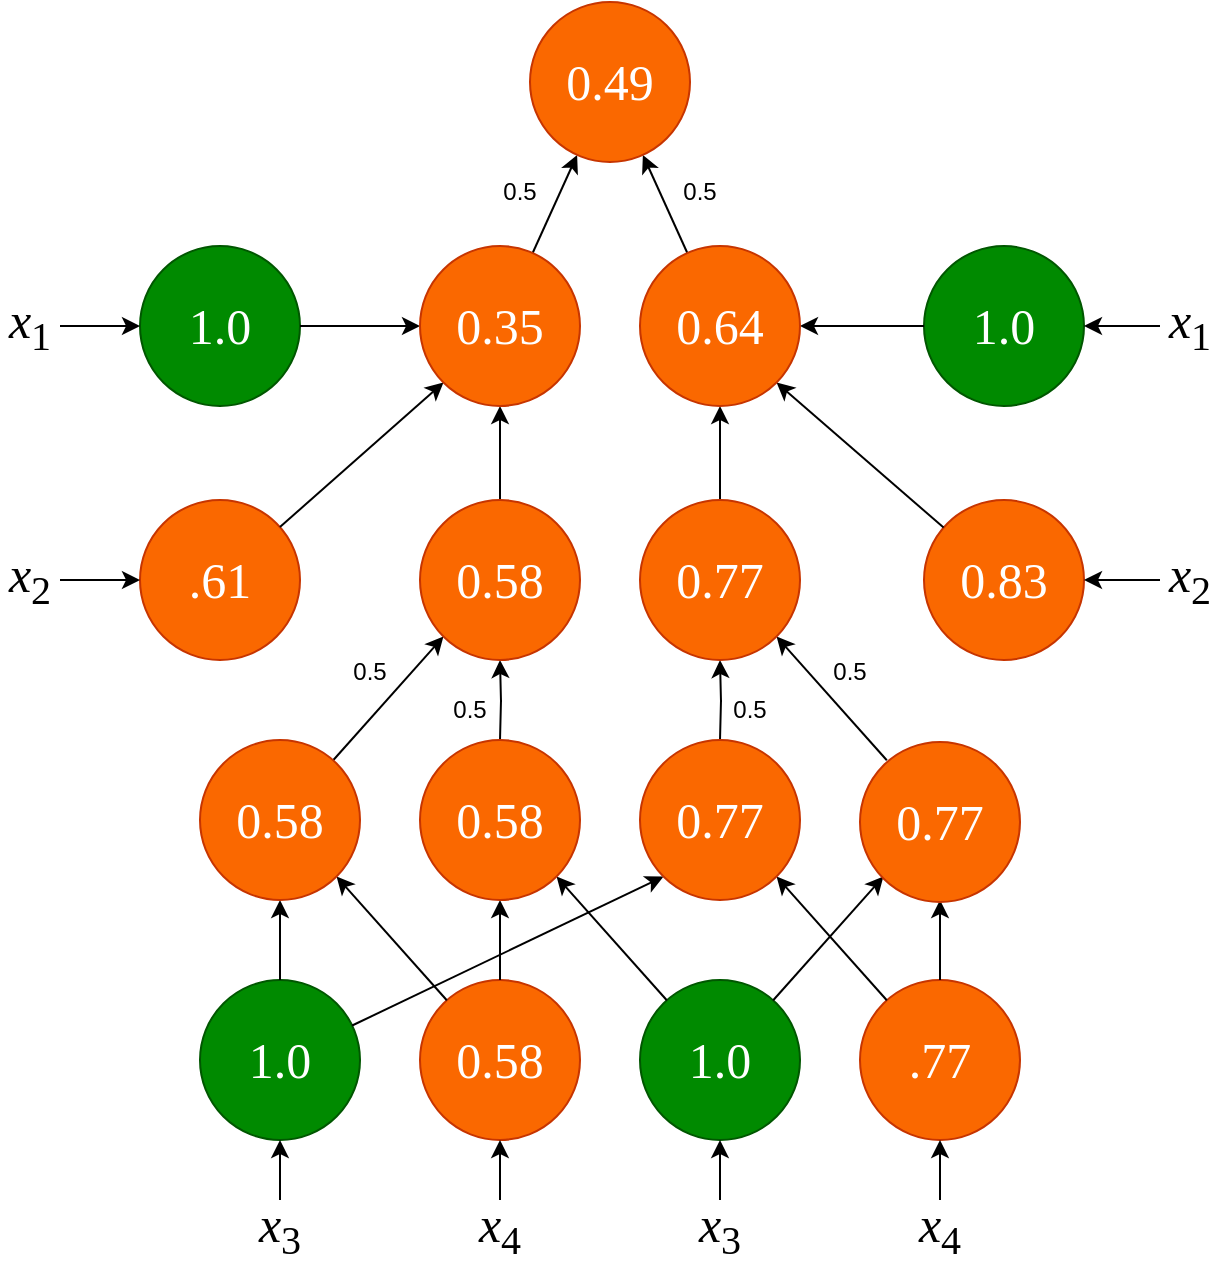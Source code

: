 <mxfile version="21.2.8" type="device">
  <diagram name="Page-1" id="Inq1Hw6wfs_KIvEQWjql">
    <mxGraphModel dx="186" dy="606" grid="1" gridSize="10" guides="1" tooltips="1" connect="1" arrows="1" fold="1" page="1" pageScale="1" pageWidth="850" pageHeight="1100" math="0" shadow="0">
      <root>
        <mxCell id="0" />
        <mxCell id="1" parent="0" />
        <mxCell id="gyXMwO3ofP4Fgjw1sUbA-225" value="" style="group;fontFamily=Times New Roman;fontSize=25;fillColor=default;container=0;" parent="1" vertex="1" connectable="0">
          <mxGeometry x="850" width="610" height="629" as="geometry" />
        </mxCell>
        <mxCell id="gyXMwO3ofP4Fgjw1sUbA-120" value="&lt;font style=&quot;&quot;&gt;&lt;i style=&quot;font-size: 25px;&quot;&gt;x&lt;/i&gt;&lt;sub style=&quot;&quot;&gt;&lt;font style=&quot;font-size: 20px;&quot;&gt;4&lt;/font&gt;&lt;/sub&gt;&lt;/font&gt;" style="text;html=1;strokeColor=none;fillColor=none;align=center;verticalAlign=middle;whiteSpace=wrap;rounded=0;fontFamily=Times New Roman;fontSize=25;" parent="1" vertex="1">
          <mxGeometry x="1085" y="599" width="30" height="30" as="geometry" />
        </mxCell>
        <mxCell id="gyXMwO3ofP4Fgjw1sUbA-122" value="&lt;font style=&quot;&quot;&gt;&lt;span style=&quot;font-size: 25px; font-style: italic;&quot;&gt;x&lt;/span&gt;&lt;sub style=&quot;&quot;&gt;&lt;font style=&quot;font-size: 20px;&quot;&gt;3&lt;/font&gt;&lt;/sub&gt;&lt;/font&gt;" style="text;html=1;strokeColor=none;fillColor=none;align=center;verticalAlign=middle;whiteSpace=wrap;rounded=0;fontFamily=Times New Roman;fontSize=25;" parent="1" vertex="1">
          <mxGeometry x="975" y="599" width="30" height="30" as="geometry" />
        </mxCell>
        <mxCell id="gyXMwO3ofP4Fgjw1sUbA-123" value="" style="group;fontFamily=Times New Roman;fontSize=25;fontColor=#FFFFFF;" parent="1" vertex="1" connectable="0">
          <mxGeometry x="950" y="489" width="80" height="80" as="geometry" />
        </mxCell>
        <mxCell id="gyXMwO3ofP4Fgjw1sUbA-124" value="1.0" style="ellipse;whiteSpace=wrap;html=1;aspect=fixed;fontFamily=Times New Roman;fontSize=25;fontColor=#ffffff;fillColor=#008a00;strokeColor=#005700;" parent="gyXMwO3ofP4Fgjw1sUbA-123" vertex="1">
          <mxGeometry width="80" height="80" as="geometry" />
        </mxCell>
        <mxCell id="gyXMwO3ofP4Fgjw1sUbA-121" value="" style="edgeStyle=orthogonalEdgeStyle;rounded=0;orthogonalLoop=1;jettySize=auto;html=1;fontFamily=Times New Roman;fontSize=25;" parent="1" source="gyXMwO3ofP4Fgjw1sUbA-122" target="gyXMwO3ofP4Fgjw1sUbA-124" edge="1">
          <mxGeometry relative="1" as="geometry" />
        </mxCell>
        <mxCell id="gyXMwO3ofP4Fgjw1sUbA-126" value="" style="group;fontFamily=Times New Roman;fontSize=25;fontColor=#FFFFFF;" parent="1" vertex="1" connectable="0">
          <mxGeometry x="1060" y="489" width="80" height="80" as="geometry" />
        </mxCell>
        <mxCell id="gyXMwO3ofP4Fgjw1sUbA-127" value="&lt;font color=&quot;#ffffff&quot;&gt;0.58&lt;/font&gt;" style="ellipse;whiteSpace=wrap;html=1;aspect=fixed;fontFamily=Times New Roman;fontSize=25;fontColor=#000000;fillColor=#fa6800;strokeColor=#C73500;" parent="gyXMwO3ofP4Fgjw1sUbA-126" vertex="1">
          <mxGeometry width="80" height="80" as="geometry" />
        </mxCell>
        <mxCell id="gyXMwO3ofP4Fgjw1sUbA-119" value="" style="edgeStyle=orthogonalEdgeStyle;rounded=0;orthogonalLoop=1;jettySize=auto;html=1;fontFamily=Times New Roman;fontSize=25;" parent="1" source="gyXMwO3ofP4Fgjw1sUbA-120" target="gyXMwO3ofP4Fgjw1sUbA-127" edge="1">
          <mxGeometry relative="1" as="geometry" />
        </mxCell>
        <mxCell id="gyXMwO3ofP4Fgjw1sUbA-134" value="&lt;font style=&quot;&quot;&gt;&lt;i style=&quot;font-size: 25px;&quot;&gt;x&lt;/i&gt;&lt;sub style=&quot;&quot;&gt;&lt;font style=&quot;font-size: 20px;&quot;&gt;4&lt;/font&gt;&lt;/sub&gt;&lt;/font&gt;" style="text;html=1;strokeColor=none;fillColor=none;align=center;verticalAlign=middle;whiteSpace=wrap;rounded=0;fontFamily=Times New Roman;fontSize=25;" parent="1" vertex="1">
          <mxGeometry x="1305" y="599" width="30" height="30" as="geometry" />
        </mxCell>
        <mxCell id="gyXMwO3ofP4Fgjw1sUbA-136" value="&lt;font style=&quot;&quot;&gt;&lt;i style=&quot;font-size: 25px;&quot;&gt;x&lt;/i&gt;&lt;sub style=&quot;&quot;&gt;&lt;font style=&quot;font-size: 20px;&quot;&gt;3&lt;/font&gt;&lt;/sub&gt;&lt;/font&gt;" style="text;html=1;strokeColor=none;fillColor=none;align=center;verticalAlign=middle;whiteSpace=wrap;rounded=0;fontFamily=Times New Roman;fontSize=25;" parent="1" vertex="1">
          <mxGeometry x="1195" y="599" width="30" height="30" as="geometry" />
        </mxCell>
        <mxCell id="gyXMwO3ofP4Fgjw1sUbA-137" value="" style="group;fontFamily=Times New Roman;fontSize=25;fontColor=#FFFFFF;" parent="1" vertex="1" connectable="0">
          <mxGeometry x="1170" y="489" width="80" height="80" as="geometry" />
        </mxCell>
        <mxCell id="gyXMwO3ofP4Fgjw1sUbA-138" value="1.0" style="ellipse;whiteSpace=wrap;html=1;aspect=fixed;fontFamily=Times New Roman;fontSize=25;fontColor=#ffffff;fillColor=#008a00;strokeColor=#005700;" parent="gyXMwO3ofP4Fgjw1sUbA-137" vertex="1">
          <mxGeometry width="80" height="80" as="geometry" />
        </mxCell>
        <mxCell id="gyXMwO3ofP4Fgjw1sUbA-135" value="" style="edgeStyle=orthogonalEdgeStyle;rounded=0;orthogonalLoop=1;jettySize=auto;html=1;fontFamily=Times New Roman;fontSize=25;" parent="1" source="gyXMwO3ofP4Fgjw1sUbA-136" target="gyXMwO3ofP4Fgjw1sUbA-138" edge="1">
          <mxGeometry relative="1" as="geometry" />
        </mxCell>
        <mxCell id="gyXMwO3ofP4Fgjw1sUbA-140" value="" style="group;fontFamily=Times New Roman;fontSize=25;fontColor=#FFFFFF;" parent="1" vertex="1" connectable="0">
          <mxGeometry x="1280" y="489" width="80" height="80" as="geometry" />
        </mxCell>
        <mxCell id="gyXMwO3ofP4Fgjw1sUbA-141" value=".77" style="ellipse;whiteSpace=wrap;html=1;aspect=fixed;fontFamily=Times New Roman;fontSize=25;fontColor=#FFFFFF;fillColor=#fa6800;strokeColor=#C73500;" parent="gyXMwO3ofP4Fgjw1sUbA-140" vertex="1">
          <mxGeometry width="80" height="80" as="geometry" />
        </mxCell>
        <mxCell id="gyXMwO3ofP4Fgjw1sUbA-133" value="" style="edgeStyle=orthogonalEdgeStyle;rounded=0;orthogonalLoop=1;jettySize=auto;html=1;fontFamily=Times New Roman;fontSize=25;" parent="1" source="gyXMwO3ofP4Fgjw1sUbA-134" target="gyXMwO3ofP4Fgjw1sUbA-141" edge="1">
          <mxGeometry relative="1" as="geometry" />
        </mxCell>
        <mxCell id="gyXMwO3ofP4Fgjw1sUbA-151" value="" style="edgeStyle=orthogonalEdgeStyle;rounded=0;orthogonalLoop=1;jettySize=auto;html=1;fontFamily=Times New Roman;fontSize=25;fontColor=#FFFFFF;" parent="1" edge="1">
          <mxGeometry relative="1" as="geometry">
            <mxPoint x="1100" y="369" as="sourcePoint" />
            <mxPoint x="1100" y="329" as="targetPoint" />
          </mxGeometry>
        </mxCell>
        <mxCell id="gyXMwO3ofP4Fgjw1sUbA-131" value="" style="rounded=0;orthogonalLoop=1;jettySize=auto;html=1;entryX=0;entryY=1;entryDx=0;entryDy=0;fontFamily=Times New Roman;fontSize=25;fontColor=#FFFFFF;" parent="1" edge="1">
          <mxGeometry relative="1" as="geometry">
            <mxPoint x="1071.716" y="317.284" as="targetPoint" />
            <mxPoint x="1016.595" y="379.122" as="sourcePoint" />
          </mxGeometry>
        </mxCell>
        <mxCell id="gyXMwO3ofP4Fgjw1sUbA-155" value="" style="edgeStyle=orthogonalEdgeStyle;rounded=0;orthogonalLoop=1;jettySize=auto;html=1;fontFamily=Times New Roman;fontSize=25;fontColor=#FFFFFF;" parent="1" source="gyXMwO3ofP4Fgjw1sUbA-141" edge="1">
          <mxGeometry relative="1" as="geometry">
            <mxPoint x="1320" y="449" as="targetPoint" />
          </mxGeometry>
        </mxCell>
        <mxCell id="gyXMwO3ofP4Fgjw1sUbA-156" value="" style="edgeStyle=orthogonalEdgeStyle;rounded=0;orthogonalLoop=1;jettySize=auto;html=1;fontFamily=Times New Roman;fontSize=25;fontColor=#FFFFFF;" parent="1" source="gyXMwO3ofP4Fgjw1sUbA-124" edge="1">
          <mxGeometry relative="1" as="geometry">
            <mxPoint x="990" y="449" as="targetPoint" />
          </mxGeometry>
        </mxCell>
        <mxCell id="gyXMwO3ofP4Fgjw1sUbA-157" value="" style="rounded=0;orthogonalLoop=1;jettySize=auto;html=1;entryX=1;entryY=1;entryDx=0;entryDy=0;fontFamily=Times New Roman;fontSize=25;fontColor=#FFFFFF;" parent="1" source="gyXMwO3ofP4Fgjw1sUbA-127" edge="1">
          <mxGeometry relative="1" as="geometry">
            <mxPoint x="1018.284" y="437.284" as="targetPoint" />
          </mxGeometry>
        </mxCell>
        <mxCell id="gyXMwO3ofP4Fgjw1sUbA-158" value="" style="edgeStyle=orthogonalEdgeStyle;rounded=0;orthogonalLoop=1;jettySize=auto;html=1;fontFamily=Times New Roman;fontSize=25;fontColor=#FFFFFF;" parent="1" source="gyXMwO3ofP4Fgjw1sUbA-127" edge="1">
          <mxGeometry relative="1" as="geometry">
            <mxPoint x="1100" y="449" as="targetPoint" />
          </mxGeometry>
        </mxCell>
        <mxCell id="gyXMwO3ofP4Fgjw1sUbA-154" value="" style="rounded=0;orthogonalLoop=1;jettySize=auto;html=1;entryX=1;entryY=1;entryDx=0;entryDy=0;fontFamily=Times New Roman;fontSize=25;fontColor=#FFFFFF;" parent="1" edge="1">
          <mxGeometry relative="1" as="geometry">
            <mxPoint x="1238.284" y="317.284" as="targetPoint" />
            <mxPoint x="1293.405" y="379.122" as="sourcePoint" />
          </mxGeometry>
        </mxCell>
        <mxCell id="gyXMwO3ofP4Fgjw1sUbA-160" value="" style="rounded=0;orthogonalLoop=1;jettySize=auto;html=1;entryX=0;entryY=1;entryDx=0;entryDy=0;fontFamily=Times New Roman;fontSize=25;fontColor=#FFFFFF;" parent="1" source="gyXMwO3ofP4Fgjw1sUbA-138" edge="1">
          <mxGeometry relative="1" as="geometry">
            <mxPoint x="1291.716" y="437.284" as="targetPoint" />
          </mxGeometry>
        </mxCell>
        <mxCell id="gyXMwO3ofP4Fgjw1sUbA-152" value="" style="edgeStyle=orthogonalEdgeStyle;rounded=0;orthogonalLoop=1;jettySize=auto;html=1;fontFamily=Times New Roman;fontSize=25;fontColor=#FFFFFF;" parent="1" edge="1">
          <mxGeometry relative="1" as="geometry">
            <mxPoint x="1210" y="369" as="sourcePoint" />
            <mxPoint x="1210" y="329" as="targetPoint" />
          </mxGeometry>
        </mxCell>
        <mxCell id="gyXMwO3ofP4Fgjw1sUbA-162" value="" style="rounded=0;orthogonalLoop=1;jettySize=auto;html=1;entryX=1;entryY=1;entryDx=0;entryDy=0;fontFamily=Times New Roman;fontSize=25;fontColor=#FFFFFF;" parent="1" source="gyXMwO3ofP4Fgjw1sUbA-141" edge="1">
          <mxGeometry relative="1" as="geometry">
            <mxPoint x="1238.284" y="437.284" as="targetPoint" />
          </mxGeometry>
        </mxCell>
        <mxCell id="gyXMwO3ofP4Fgjw1sUbA-164" value="" style="rounded=0;orthogonalLoop=1;jettySize=auto;html=1;entryX=0;entryY=1;entryDx=0;entryDy=0;fontFamily=Times New Roman;fontSize=25;fontColor=#FFFFFF;" parent="1" source="gyXMwO3ofP4Fgjw1sUbA-124" edge="1">
          <mxGeometry relative="1" as="geometry">
            <mxPoint x="1181.716" y="437.284" as="targetPoint" />
          </mxGeometry>
        </mxCell>
        <mxCell id="gyXMwO3ofP4Fgjw1sUbA-165" value="" style="rounded=0;orthogonalLoop=1;jettySize=auto;html=1;entryX=1;entryY=1;entryDx=0;entryDy=0;fontFamily=Times New Roman;fontSize=25;fontColor=#FFFFFF;" parent="1" source="gyXMwO3ofP4Fgjw1sUbA-138" edge="1">
          <mxGeometry relative="1" as="geometry">
            <mxPoint x="1128.284" y="437.284" as="targetPoint" />
          </mxGeometry>
        </mxCell>
        <mxCell id="gyXMwO3ofP4Fgjw1sUbA-209" value="" style="edgeStyle=orthogonalEdgeStyle;rounded=0;orthogonalLoop=1;jettySize=auto;html=1;fontFamily=Times New Roman;fontSize=25;fontColor=#FFFFFF;" parent="1" edge="1">
          <mxGeometry relative="1" as="geometry">
            <mxPoint x="1100" y="249" as="sourcePoint" />
            <mxPoint x="1100" y="202" as="targetPoint" />
          </mxGeometry>
        </mxCell>
        <mxCell id="gyXMwO3ofP4Fgjw1sUbA-210" value="" style="edgeStyle=orthogonalEdgeStyle;rounded=0;orthogonalLoop=1;jettySize=auto;html=1;fontFamily=Times New Roman;fontSize=25;fontColor=#FFFFFF;" parent="1" edge="1">
          <mxGeometry relative="1" as="geometry">
            <mxPoint x="1210" y="249" as="sourcePoint" />
            <mxPoint x="1210" y="202" as="targetPoint" />
          </mxGeometry>
        </mxCell>
        <mxCell id="gyXMwO3ofP4Fgjw1sUbA-175" value="" style="group;fontFamily=Times New Roman;fontSize=25;fontColor=#FFFFFF;" parent="1" vertex="1" connectable="0">
          <mxGeometry x="1312" y="249" width="80" height="80" as="geometry" />
        </mxCell>
        <mxCell id="gyXMwO3ofP4Fgjw1sUbA-176" value="0.83" style="ellipse;whiteSpace=wrap;html=1;aspect=fixed;fontFamily=Times New Roman;fontSize=25;fontColor=#FFFFFF;fillColor=#fa6800;strokeColor=#C73500;" parent="gyXMwO3ofP4Fgjw1sUbA-175" vertex="1">
          <mxGeometry width="80" height="80" as="geometry" />
        </mxCell>
        <mxCell id="gyXMwO3ofP4Fgjw1sUbA-178" value="" style="group;fontFamily=Times New Roman;fontSize=25;fontColor=#FFFFFF;" parent="1" vertex="1" connectable="0">
          <mxGeometry x="1312" y="129" width="80" height="80" as="geometry" />
        </mxCell>
        <mxCell id="gyXMwO3ofP4Fgjw1sUbA-179" value="&lt;font style=&quot;font-size: 25px;&quot;&gt;1.0&lt;/font&gt;" style="ellipse;whiteSpace=wrap;html=1;aspect=fixed;fontFamily=Times New Roman;fontSize=25;fontColor=#ffffff;fillColor=#008a00;strokeColor=#005700;" parent="gyXMwO3ofP4Fgjw1sUbA-178" vertex="1">
          <mxGeometry y="-7" width="80" height="80" as="geometry" />
        </mxCell>
        <mxCell id="gyXMwO3ofP4Fgjw1sUbA-200" value="" style="group;fontFamily=Times New Roman;fontSize=25;fontColor=#FFFFFF;" parent="1" vertex="1" connectable="0">
          <mxGeometry x="920" y="249" width="80" height="80" as="geometry" />
        </mxCell>
        <mxCell id="gyXMwO3ofP4Fgjw1sUbA-201" value="&lt;font color=&quot;#ffffff&quot;&gt;.61&lt;/font&gt;" style="ellipse;whiteSpace=wrap;html=1;aspect=fixed;fontFamily=Times New Roman;fontSize=25;fontColor=#000000;fillColor=#fa6800;strokeColor=#C73500;" parent="gyXMwO3ofP4Fgjw1sUbA-200" vertex="1">
          <mxGeometry width="80" height="80" as="geometry" />
        </mxCell>
        <mxCell id="gyXMwO3ofP4Fgjw1sUbA-203" value="" style="group;fontFamily=Times New Roman;fontSize=25;fontColor=#FFFFFF;fillColor=default;" parent="1" vertex="1" connectable="0">
          <mxGeometry x="920" y="129" width="80" height="80" as="geometry" />
        </mxCell>
        <mxCell id="gyXMwO3ofP4Fgjw1sUbA-204" value="&lt;font color=&quot;#ffffff&quot; style=&quot;font-size: 25px;&quot;&gt;1.0&lt;/font&gt;" style="ellipse;whiteSpace=wrap;html=1;aspect=fixed;fontFamily=Times New Roman;fontSize=25;fillColor=#008a00;strokeColor=#005700;fontColor=#ffffff;" parent="gyXMwO3ofP4Fgjw1sUbA-203" vertex="1">
          <mxGeometry y="-7" width="80" height="80" as="geometry" />
        </mxCell>
        <mxCell id="gyXMwO3ofP4Fgjw1sUbA-211" value="" style="rounded=0;orthogonalLoop=1;jettySize=auto;html=1;entryX=1;entryY=1;entryDx=0;entryDy=0;fontFamily=Times New Roman;fontSize=25;fontColor=#FFFFFF;" parent="1" source="gyXMwO3ofP4Fgjw1sUbA-176" edge="1">
          <mxGeometry relative="1" as="geometry">
            <mxPoint x="1238.284" y="190.284" as="targetPoint" />
          </mxGeometry>
        </mxCell>
        <mxCell id="gyXMwO3ofP4Fgjw1sUbA-212" value="" style="edgeStyle=orthogonalEdgeStyle;rounded=0;orthogonalLoop=1;jettySize=auto;html=1;fontFamily=Times New Roman;fontSize=25;fontColor=#FFFFFF;" parent="1" source="gyXMwO3ofP4Fgjw1sUbA-179" edge="1">
          <mxGeometry relative="1" as="geometry">
            <mxPoint x="1250" y="162" as="targetPoint" />
          </mxGeometry>
        </mxCell>
        <mxCell id="gyXMwO3ofP4Fgjw1sUbA-213" value="" style="rounded=0;orthogonalLoop=1;jettySize=auto;html=1;entryX=0;entryY=1;entryDx=0;entryDy=0;fontFamily=Times New Roman;fontSize=25;fontColor=#FFFFFF;" parent="1" source="gyXMwO3ofP4Fgjw1sUbA-201" edge="1">
          <mxGeometry relative="1" as="geometry">
            <mxPoint x="1071.716" y="190.284" as="targetPoint" />
          </mxGeometry>
        </mxCell>
        <mxCell id="gyXMwO3ofP4Fgjw1sUbA-207" value="" style="rounded=0;orthogonalLoop=1;jettySize=auto;html=1;fontFamily=Times New Roman;fontSize=25;fontColor=#FFFFFF;" parent="1" edge="1">
          <mxGeometry relative="1" as="geometry">
            <mxPoint x="1116.325" y="125.483" as="sourcePoint" />
            <mxPoint x="1138.561" y="76.466" as="targetPoint" />
          </mxGeometry>
        </mxCell>
        <mxCell id="gyXMwO3ofP4Fgjw1sUbA-214" value="" style="edgeStyle=orthogonalEdgeStyle;rounded=0;orthogonalLoop=1;jettySize=auto;html=1;fontFamily=Times New Roman;fontSize=25;fontColor=#FFFFFF;" parent="1" source="gyXMwO3ofP4Fgjw1sUbA-204" edge="1">
          <mxGeometry relative="1" as="geometry">
            <mxPoint x="1060" y="162" as="targetPoint" />
          </mxGeometry>
        </mxCell>
        <mxCell id="gyXMwO3ofP4Fgjw1sUbA-222" value="" style="edgeStyle=orthogonalEdgeStyle;rounded=0;orthogonalLoop=1;jettySize=auto;html=1;fontFamily=Times New Roman;fontSize=25;" parent="1" source="gyXMwO3ofP4Fgjw1sUbA-215" target="gyXMwO3ofP4Fgjw1sUbA-201" edge="1">
          <mxGeometry relative="1" as="geometry" />
        </mxCell>
        <mxCell id="gyXMwO3ofP4Fgjw1sUbA-215" value="&lt;font style=&quot;&quot;&gt;&lt;i style=&quot;font-size: 25px;&quot;&gt;x&lt;/i&gt;&lt;sub style=&quot;&quot;&gt;&lt;font style=&quot;font-size: 20px;&quot;&gt;2&lt;/font&gt;&lt;/sub&gt;&lt;/font&gt;" style="text;html=1;strokeColor=none;fillColor=none;align=center;verticalAlign=middle;whiteSpace=wrap;rounded=0;fontFamily=Times New Roman;fontSize=25;" parent="1" vertex="1">
          <mxGeometry x="850" y="274" width="30" height="30" as="geometry" />
        </mxCell>
        <mxCell id="gyXMwO3ofP4Fgjw1sUbA-221" value="" style="edgeStyle=orthogonalEdgeStyle;rounded=0;orthogonalLoop=1;jettySize=auto;html=1;fontFamily=Times New Roman;fontSize=25;" parent="1" source="gyXMwO3ofP4Fgjw1sUbA-216" target="gyXMwO3ofP4Fgjw1sUbA-204" edge="1">
          <mxGeometry relative="1" as="geometry" />
        </mxCell>
        <mxCell id="gyXMwO3ofP4Fgjw1sUbA-216" value="&lt;font style=&quot;&quot;&gt;&lt;i style=&quot;font-size: 25px;&quot;&gt;x&lt;/i&gt;&lt;sub style=&quot;&quot;&gt;&lt;font style=&quot;font-size: 20px;&quot;&gt;1&lt;/font&gt;&lt;/sub&gt;&lt;/font&gt;" style="text;html=1;strokeColor=none;fillColor=none;align=center;verticalAlign=middle;whiteSpace=wrap;rounded=0;fontFamily=Times New Roman;fontSize=25;" parent="1" vertex="1">
          <mxGeometry x="850" y="147" width="30" height="30" as="geometry" />
        </mxCell>
        <mxCell id="gyXMwO3ofP4Fgjw1sUbA-224" value="" style="edgeStyle=orthogonalEdgeStyle;rounded=0;orthogonalLoop=1;jettySize=auto;html=1;fontFamily=Times New Roman;fontSize=25;" parent="1" source="gyXMwO3ofP4Fgjw1sUbA-219" target="gyXMwO3ofP4Fgjw1sUbA-176" edge="1">
          <mxGeometry relative="1" as="geometry" />
        </mxCell>
        <mxCell id="gyXMwO3ofP4Fgjw1sUbA-219" value="&lt;font style=&quot;&quot;&gt;&lt;i style=&quot;font-size: 25px;&quot;&gt;x&lt;/i&gt;&lt;sub style=&quot;&quot;&gt;&lt;font style=&quot;font-size: 20px;&quot;&gt;2&lt;/font&gt;&lt;/sub&gt;&lt;/font&gt;" style="text;html=1;strokeColor=none;fillColor=none;align=center;verticalAlign=middle;whiteSpace=wrap;rounded=0;fontFamily=Times New Roman;fontSize=25;" parent="1" vertex="1">
          <mxGeometry x="1430" y="274" width="30" height="30" as="geometry" />
        </mxCell>
        <mxCell id="gyXMwO3ofP4Fgjw1sUbA-223" value="" style="edgeStyle=orthogonalEdgeStyle;rounded=0;orthogonalLoop=1;jettySize=auto;html=1;fontFamily=Times New Roman;fontSize=25;" parent="1" source="gyXMwO3ofP4Fgjw1sUbA-220" target="gyXMwO3ofP4Fgjw1sUbA-179" edge="1">
          <mxGeometry relative="1" as="geometry" />
        </mxCell>
        <mxCell id="gyXMwO3ofP4Fgjw1sUbA-220" value="&lt;font style=&quot;&quot;&gt;&lt;i style=&quot;font-size: 25px;&quot;&gt;x&lt;/i&gt;&lt;sub style=&quot;&quot;&gt;&lt;font style=&quot;font-size: 20px;&quot;&gt;1&lt;/font&gt;&lt;/sub&gt;&lt;/font&gt;" style="text;html=1;strokeColor=none;fillColor=none;align=center;verticalAlign=middle;whiteSpace=wrap;rounded=0;fontFamily=Times New Roman;fontSize=25;" parent="1" vertex="1">
          <mxGeometry x="1430" y="147" width="30" height="30" as="geometry" />
        </mxCell>
        <mxCell id="gyXMwO3ofP4Fgjw1sUbA-208" value="" style="rounded=0;orthogonalLoop=1;jettySize=auto;html=1;fontFamily=Times New Roman;fontSize=25;fontColor=#FFFFFF;" parent="1" edge="1">
          <mxGeometry relative="1" as="geometry">
            <mxPoint x="1193.675" y="125.483" as="sourcePoint" />
            <mxPoint x="1171.439" y="76.466" as="targetPoint" />
          </mxGeometry>
        </mxCell>
        <mxCell id="v7XSi6cQseh0YPs8RFTg-62" value="" style="group;fontFamily=Times New Roman;fontSize=25;fontColor=#FFFFFF;" parent="1" vertex="1" connectable="0">
          <mxGeometry x="1115" width="80" height="80" as="geometry" />
        </mxCell>
        <mxCell id="v7XSi6cQseh0YPs8RFTg-63" value="0.49" style="ellipse;whiteSpace=wrap;html=1;aspect=fixed;fontFamily=Times New Roman;fontSize=25;fontColor=#FFFFFF;fillColor=#fa6800;strokeColor=#C73500;" parent="v7XSi6cQseh0YPs8RFTg-62" vertex="1">
          <mxGeometry width="80" height="80" as="geometry" />
        </mxCell>
        <mxCell id="v7XSi6cQseh0YPs8RFTg-64" value="" style="group;fontFamily=Times New Roman;fontSize=25;fontColor=#FFFFFF;" parent="1" vertex="1" connectable="0">
          <mxGeometry x="1170" y="122" width="80" height="80" as="geometry" />
        </mxCell>
        <mxCell id="v7XSi6cQseh0YPs8RFTg-65" value="0.64" style="ellipse;whiteSpace=wrap;html=1;aspect=fixed;fontFamily=Times New Roman;fontSize=25;fontColor=#FFFFFF;fillColor=#fa6800;strokeColor=#C73500;" parent="v7XSi6cQseh0YPs8RFTg-64" vertex="1">
          <mxGeometry width="80" height="80" as="geometry" />
        </mxCell>
        <mxCell id="v7XSi6cQseh0YPs8RFTg-66" value="" style="group;fontFamily=Times New Roman;fontSize=25;fontColor=#FFFFFF;" parent="1" vertex="1" connectable="0">
          <mxGeometry x="1060" y="122" width="80" height="80" as="geometry" />
        </mxCell>
        <mxCell id="v7XSi6cQseh0YPs8RFTg-67" value="0.35" style="ellipse;whiteSpace=wrap;html=1;aspect=fixed;fontFamily=Times New Roman;fontSize=25;fontColor=#FFFFFF;fillColor=#fa6800;strokeColor=#C73500;" parent="v7XSi6cQseh0YPs8RFTg-66" vertex="1">
          <mxGeometry width="80" height="80" as="geometry" />
        </mxCell>
        <mxCell id="v7XSi6cQseh0YPs8RFTg-68" value="" style="group;fontFamily=Times New Roman;fontSize=25;fontColor=#FFFFFF;" parent="1" vertex="1" connectable="0">
          <mxGeometry x="1170" y="249" width="80" height="80" as="geometry" />
        </mxCell>
        <mxCell id="v7XSi6cQseh0YPs8RFTg-69" value="0.77" style="ellipse;whiteSpace=wrap;html=1;aspect=fixed;fontFamily=Times New Roman;fontSize=25;fontColor=#FFFFFF;fillColor=#fa6800;strokeColor=#C73500;" parent="v7XSi6cQseh0YPs8RFTg-68" vertex="1">
          <mxGeometry width="80" height="80" as="geometry" />
        </mxCell>
        <mxCell id="v7XSi6cQseh0YPs8RFTg-70" value="" style="group;fontFamily=Times New Roman;fontSize=25;fontColor=#FFFFFF;" parent="1" vertex="1" connectable="0">
          <mxGeometry x="1060" y="249" width="80" height="80" as="geometry" />
        </mxCell>
        <mxCell id="v7XSi6cQseh0YPs8RFTg-71" value="0.58" style="ellipse;whiteSpace=wrap;html=1;aspect=fixed;fontFamily=Times New Roman;fontSize=25;fontColor=#FFFFFF;fillColor=#fa6800;strokeColor=#C73500;" parent="v7XSi6cQseh0YPs8RFTg-70" vertex="1">
          <mxGeometry width="80" height="80" as="geometry" />
        </mxCell>
        <mxCell id="v7XSi6cQseh0YPs8RFTg-72" value="" style="group;fontFamily=Times New Roman;fontSize=25;fontColor=#FFFFFF;" parent="1" vertex="1" connectable="0">
          <mxGeometry x="1280" y="370" width="80" height="80" as="geometry" />
        </mxCell>
        <mxCell id="v7XSi6cQseh0YPs8RFTg-73" value="0.77" style="ellipse;whiteSpace=wrap;html=1;aspect=fixed;fontFamily=Times New Roman;fontSize=25;fontColor=#FFFFFF;fillColor=#fa6800;strokeColor=#C73500;" parent="v7XSi6cQseh0YPs8RFTg-72" vertex="1">
          <mxGeometry width="80" height="80" as="geometry" />
        </mxCell>
        <mxCell id="v7XSi6cQseh0YPs8RFTg-74" value="" style="group;fontFamily=Times New Roman;fontSize=25;fontColor=#FFFFFF;" parent="1" vertex="1" connectable="0">
          <mxGeometry x="1170" y="369" width="80" height="80" as="geometry" />
        </mxCell>
        <mxCell id="v7XSi6cQseh0YPs8RFTg-75" value="0.77" style="ellipse;whiteSpace=wrap;html=1;aspect=fixed;fontFamily=Times New Roman;fontSize=25;fontColor=#FFFFFF;fillColor=#fa6800;strokeColor=#C73500;" parent="v7XSi6cQseh0YPs8RFTg-74" vertex="1">
          <mxGeometry width="80" height="80" as="geometry" />
        </mxCell>
        <mxCell id="v7XSi6cQseh0YPs8RFTg-76" value="" style="group;fontFamily=Times New Roman;fontSize=25;fontColor=#FFFFFF;" parent="1" vertex="1" connectable="0">
          <mxGeometry x="1060" y="369" width="80" height="80" as="geometry" />
        </mxCell>
        <mxCell id="v7XSi6cQseh0YPs8RFTg-77" value="0.58" style="ellipse;whiteSpace=wrap;html=1;aspect=fixed;fontFamily=Times New Roman;fontSize=25;fontColor=#FFFFFF;fillColor=#fa6800;strokeColor=#C73500;" parent="v7XSi6cQseh0YPs8RFTg-76" vertex="1">
          <mxGeometry width="80" height="80" as="geometry" />
        </mxCell>
        <mxCell id="v7XSi6cQseh0YPs8RFTg-78" value="" style="group;fontFamily=Times New Roman;fontSize=25;fontColor=#FFFFFF;" parent="1" vertex="1" connectable="0">
          <mxGeometry x="950" y="369" width="80" height="80" as="geometry" />
        </mxCell>
        <mxCell id="v7XSi6cQseh0YPs8RFTg-79" value="0.58" style="ellipse;whiteSpace=wrap;html=1;aspect=fixed;fontFamily=Times New Roman;fontSize=25;fontColor=#FFFFFF;fillColor=#fa6800;strokeColor=#C73500;" parent="v7XSi6cQseh0YPs8RFTg-78" vertex="1">
          <mxGeometry width="80" height="80" as="geometry" />
        </mxCell>
        <mxCell id="v7XSi6cQseh0YPs8RFTg-80" value="0.5" style="text;html=1;strokeColor=none;fillColor=none;align=center;verticalAlign=middle;whiteSpace=wrap;rounded=0;" parent="1" vertex="1">
          <mxGeometry x="1005" y="320" width="60" height="30" as="geometry" />
        </mxCell>
        <mxCell id="v7XSi6cQseh0YPs8RFTg-81" value="0.5" style="text;html=1;strokeColor=none;fillColor=none;align=center;verticalAlign=middle;whiteSpace=wrap;rounded=0;" parent="1" vertex="1">
          <mxGeometry x="1055" y="339" width="60" height="30" as="geometry" />
        </mxCell>
        <mxCell id="v7XSi6cQseh0YPs8RFTg-82" value="0.5" style="text;html=1;strokeColor=none;fillColor=none;align=center;verticalAlign=middle;whiteSpace=wrap;rounded=0;" parent="1" vertex="1">
          <mxGeometry x="1195" y="339" width="60" height="30" as="geometry" />
        </mxCell>
        <mxCell id="v7XSi6cQseh0YPs8RFTg-83" value="0.5" style="text;html=1;strokeColor=none;fillColor=none;align=center;verticalAlign=middle;whiteSpace=wrap;rounded=0;" parent="1" vertex="1">
          <mxGeometry x="1245" y="320" width="60" height="30" as="geometry" />
        </mxCell>
        <mxCell id="v7XSi6cQseh0YPs8RFTg-84" value="0.5" style="text;html=1;strokeColor=none;fillColor=none;align=center;verticalAlign=middle;whiteSpace=wrap;rounded=0;" parent="1" vertex="1">
          <mxGeometry x="1170" y="80" width="60" height="30" as="geometry" />
        </mxCell>
        <mxCell id="v7XSi6cQseh0YPs8RFTg-85" value="0.5" style="text;html=1;strokeColor=none;fillColor=none;align=center;verticalAlign=middle;whiteSpace=wrap;rounded=0;" parent="1" vertex="1">
          <mxGeometry x="1080" y="80" width="60" height="30" as="geometry" />
        </mxCell>
      </root>
    </mxGraphModel>
  </diagram>
</mxfile>
